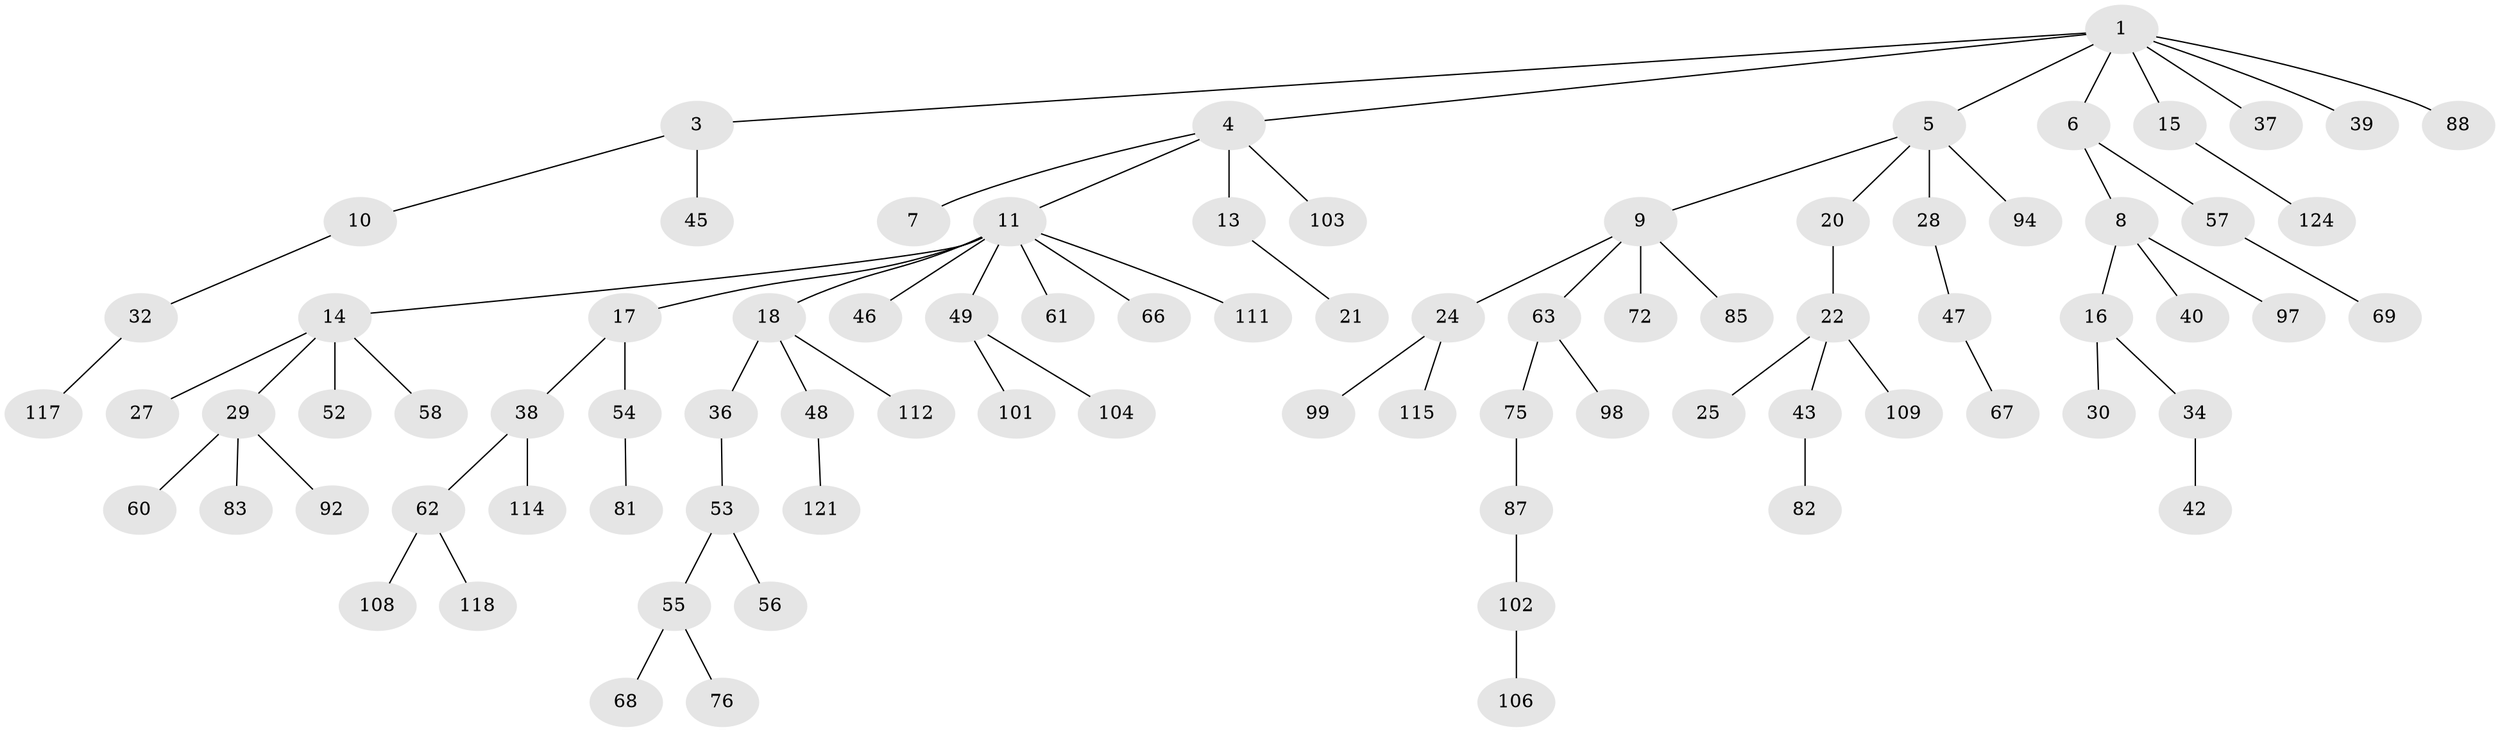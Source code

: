 // original degree distribution, {4: 0.064, 6: 0.032, 3: 0.136, 2: 0.24, 5: 0.016, 8: 0.008, 1: 0.504}
// Generated by graph-tools (version 1.1) at 2025/11/02/27/25 16:11:28]
// undirected, 83 vertices, 82 edges
graph export_dot {
graph [start="1"]
  node [color=gray90,style=filled];
  1 [super="+2"];
  3;
  4 [super="+26"];
  5 [super="+110"];
  6 [super="+23"];
  7 [super="+35"];
  8 [super="+19"];
  9 [super="+64"];
  10 [super="+119"];
  11 [super="+12"];
  13 [super="+73"];
  14 [super="+70"];
  15 [super="+44"];
  16 [super="+113"];
  17;
  18 [super="+78"];
  20;
  21;
  22 [super="+74"];
  24 [super="+71"];
  25;
  27;
  28 [super="+41"];
  29 [super="+33"];
  30 [super="+31"];
  32;
  34 [super="+107"];
  36 [super="+51"];
  37;
  38 [super="+96"];
  39 [super="+86"];
  40;
  42 [super="+120"];
  43 [super="+50"];
  45 [super="+100"];
  46;
  47;
  48 [super="+84"];
  49 [super="+65"];
  52 [super="+77"];
  53 [super="+89"];
  54 [super="+105"];
  55;
  56;
  57 [super="+59"];
  58 [super="+125"];
  60;
  61 [super="+90"];
  62 [super="+91"];
  63 [super="+95"];
  66 [super="+80"];
  67;
  68 [super="+79"];
  69;
  72;
  75;
  76 [super="+93"];
  81;
  82;
  83;
  85;
  87 [super="+116"];
  88;
  92;
  94;
  97;
  98;
  99;
  101;
  102;
  103;
  104;
  106;
  108;
  109;
  111;
  112;
  114;
  115 [super="+123"];
  117 [super="+122"];
  118;
  121;
  124;
  1 -- 3;
  1 -- 5;
  1 -- 6;
  1 -- 4;
  1 -- 37;
  1 -- 39;
  1 -- 88;
  1 -- 15;
  3 -- 10;
  3 -- 45;
  4 -- 7;
  4 -- 11;
  4 -- 13;
  4 -- 103;
  5 -- 9;
  5 -- 20;
  5 -- 28;
  5 -- 94;
  6 -- 8;
  6 -- 57;
  8 -- 16;
  8 -- 97;
  8 -- 40;
  9 -- 24;
  9 -- 63;
  9 -- 85;
  9 -- 72;
  10 -- 32;
  11 -- 14;
  11 -- 17;
  11 -- 18;
  11 -- 61;
  11 -- 66;
  11 -- 111;
  11 -- 49;
  11 -- 46;
  13 -- 21;
  14 -- 27;
  14 -- 29;
  14 -- 52;
  14 -- 58;
  15 -- 124;
  16 -- 30;
  16 -- 34;
  17 -- 38;
  17 -- 54;
  18 -- 36;
  18 -- 48;
  18 -- 112;
  20 -- 22;
  22 -- 25;
  22 -- 43;
  22 -- 109;
  24 -- 99;
  24 -- 115;
  28 -- 47;
  29 -- 60;
  29 -- 83;
  29 -- 92;
  32 -- 117;
  34 -- 42;
  36 -- 53;
  38 -- 62;
  38 -- 114;
  43 -- 82;
  47 -- 67;
  48 -- 121;
  49 -- 101;
  49 -- 104;
  53 -- 55;
  53 -- 56;
  54 -- 81;
  55 -- 68;
  55 -- 76;
  57 -- 69;
  62 -- 118;
  62 -- 108;
  63 -- 75;
  63 -- 98;
  75 -- 87;
  87 -- 102;
  102 -- 106;
}
